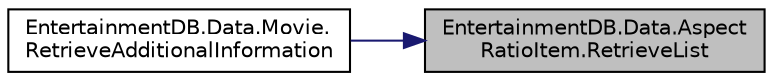 digraph "EntertainmentDB.Data.AspectRatioItem.RetrieveList"
{
 // LATEX_PDF_SIZE
  edge [fontname="Helvetica",fontsize="10",labelfontname="Helvetica",labelfontsize="10"];
  node [fontname="Helvetica",fontsize="10",shape=record];
  rankdir="RL";
  Node1 [label="EntertainmentDB.Data.Aspect\lRatioItem.RetrieveList",height=0.2,width=0.4,color="black", fillcolor="grey75", style="filled", fontcolor="black",tooltip="Retrieves a list of aspect ratio items from the database."];
  Node1 -> Node2 [dir="back",color="midnightblue",fontsize="10",style="solid",fontname="Helvetica"];
  Node2 [label="EntertainmentDB.Data.Movie.\lRetrieveAdditionalInformation",height=0.2,width=0.4,color="black", fillcolor="white", style="filled",URL="$dd/d21/class_entertainment_d_b_1_1_data_1_1_movie.html#a99f0e883926dc4bff73274a483db2f31",tooltip="Retrieves the additional information of the movie from the database."];
}

